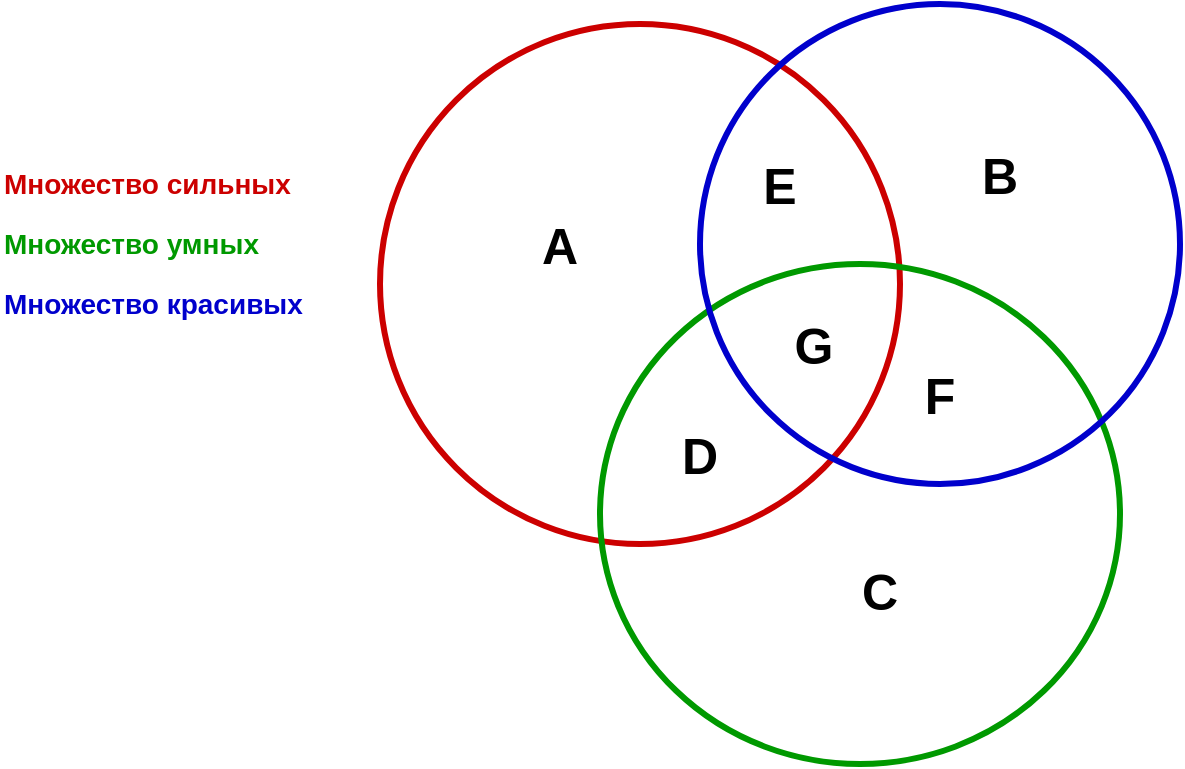 <mxfile version="18.1.1" type="github">
  <diagram id="td3D3VG8WNoz7yA339dk" name="Page-1">
    <mxGraphModel dx="1038" dy="575" grid="1" gridSize="10" guides="1" tooltips="1" connect="1" arrows="1" fold="1" page="1" pageScale="1" pageWidth="1100" pageHeight="850" math="0" shadow="0">
      <root>
        <mxCell id="0" />
        <mxCell id="1" parent="0" />
        <mxCell id="uYBQvadGbsCXXgiJr0XO-1" value="" style="ellipse;whiteSpace=wrap;html=1;aspect=fixed;fillColor=none;strokeWidth=3;strokeColor=#CC0000;" vertex="1" parent="1">
          <mxGeometry x="450" y="120" width="260" height="260" as="geometry" />
        </mxCell>
        <mxCell id="uYBQvadGbsCXXgiJr0XO-2" value="Множество сильных" style="text;html=1;strokeColor=none;fillColor=none;align=left;verticalAlign=middle;whiteSpace=wrap;rounded=0;fontColor=#CC0000;fontStyle=1;fontSize=14;" vertex="1" parent="1">
          <mxGeometry x="260" y="185" width="250" height="30" as="geometry" />
        </mxCell>
        <mxCell id="uYBQvadGbsCXXgiJr0XO-3" value="Множество умных" style="text;html=1;strokeColor=none;fillColor=none;align=left;verticalAlign=middle;whiteSpace=wrap;rounded=0;fontColor=#009900;fontStyle=1;fontSize=14;" vertex="1" parent="1">
          <mxGeometry x="260" y="215" width="250" height="30" as="geometry" />
        </mxCell>
        <mxCell id="uYBQvadGbsCXXgiJr0XO-4" value="Множество красивых" style="text;html=1;strokeColor=none;fillColor=none;align=left;verticalAlign=middle;whiteSpace=wrap;rounded=0;fontColor=#0000CC;fontStyle=1;fontSize=14;" vertex="1" parent="1">
          <mxGeometry x="260" y="245" width="250" height="30" as="geometry" />
        </mxCell>
        <mxCell id="uYBQvadGbsCXXgiJr0XO-5" value="" style="ellipse;whiteSpace=wrap;html=1;fontSize=14;fontColor=#009900;strokeColor=#009900;strokeWidth=3;fillColor=none;" vertex="1" parent="1">
          <mxGeometry x="560" y="240" width="260" height="250" as="geometry" />
        </mxCell>
        <mxCell id="uYBQvadGbsCXXgiJr0XO-6" value="" style="ellipse;whiteSpace=wrap;html=1;aspect=fixed;fontSize=14;fontColor=#0000CC;strokeColor=#0000CC;strokeWidth=3;fillColor=none;" vertex="1" parent="1">
          <mxGeometry x="610" y="110" width="240" height="240" as="geometry" />
        </mxCell>
        <mxCell id="uYBQvadGbsCXXgiJr0XO-7" value="A" style="text;html=1;strokeColor=none;fillColor=none;align=center;verticalAlign=middle;whiteSpace=wrap;rounded=0;fontSize=25;fontColor=#000000;fontStyle=1" vertex="1" parent="1">
          <mxGeometry x="510" y="215" width="60" height="30" as="geometry" />
        </mxCell>
        <mxCell id="uYBQvadGbsCXXgiJr0XO-8" value="B" style="text;html=1;strokeColor=none;fillColor=none;align=center;verticalAlign=middle;whiteSpace=wrap;rounded=0;fontSize=25;fontColor=#000000;fontStyle=1" vertex="1" parent="1">
          <mxGeometry x="730" y="180" width="60" height="30" as="geometry" />
        </mxCell>
        <mxCell id="uYBQvadGbsCXXgiJr0XO-9" value="C" style="text;html=1;strokeColor=none;fillColor=none;align=center;verticalAlign=middle;whiteSpace=wrap;rounded=0;fontSize=25;fontColor=#000000;fontStyle=1" vertex="1" parent="1">
          <mxGeometry x="670" y="388" width="60" height="30" as="geometry" />
        </mxCell>
        <mxCell id="uYBQvadGbsCXXgiJr0XO-10" value="D" style="text;html=1;strokeColor=none;fillColor=none;align=center;verticalAlign=middle;whiteSpace=wrap;rounded=0;fontSize=25;fontColor=#000000;fontStyle=1" vertex="1" parent="1">
          <mxGeometry x="580" y="320" width="60" height="30" as="geometry" />
        </mxCell>
        <mxCell id="uYBQvadGbsCXXgiJr0XO-11" value="E" style="text;html=1;strokeColor=none;fillColor=none;align=center;verticalAlign=middle;whiteSpace=wrap;rounded=0;fontSize=25;fontColor=#000000;fontStyle=1" vertex="1" parent="1">
          <mxGeometry x="620" y="185" width="60" height="30" as="geometry" />
        </mxCell>
        <mxCell id="uYBQvadGbsCXXgiJr0XO-12" value="F" style="text;html=1;strokeColor=none;fillColor=none;align=center;verticalAlign=middle;whiteSpace=wrap;rounded=0;fontSize=25;fontColor=#000000;fontStyle=1" vertex="1" parent="1">
          <mxGeometry x="700" y="290" width="60" height="30" as="geometry" />
        </mxCell>
        <mxCell id="uYBQvadGbsCXXgiJr0XO-13" value="G" style="text;html=1;strokeColor=none;fillColor=none;align=center;verticalAlign=middle;whiteSpace=wrap;rounded=0;fontSize=25;fontColor=#000000;fontStyle=1" vertex="1" parent="1">
          <mxGeometry x="637" y="265" width="60" height="30" as="geometry" />
        </mxCell>
      </root>
    </mxGraphModel>
  </diagram>
</mxfile>
